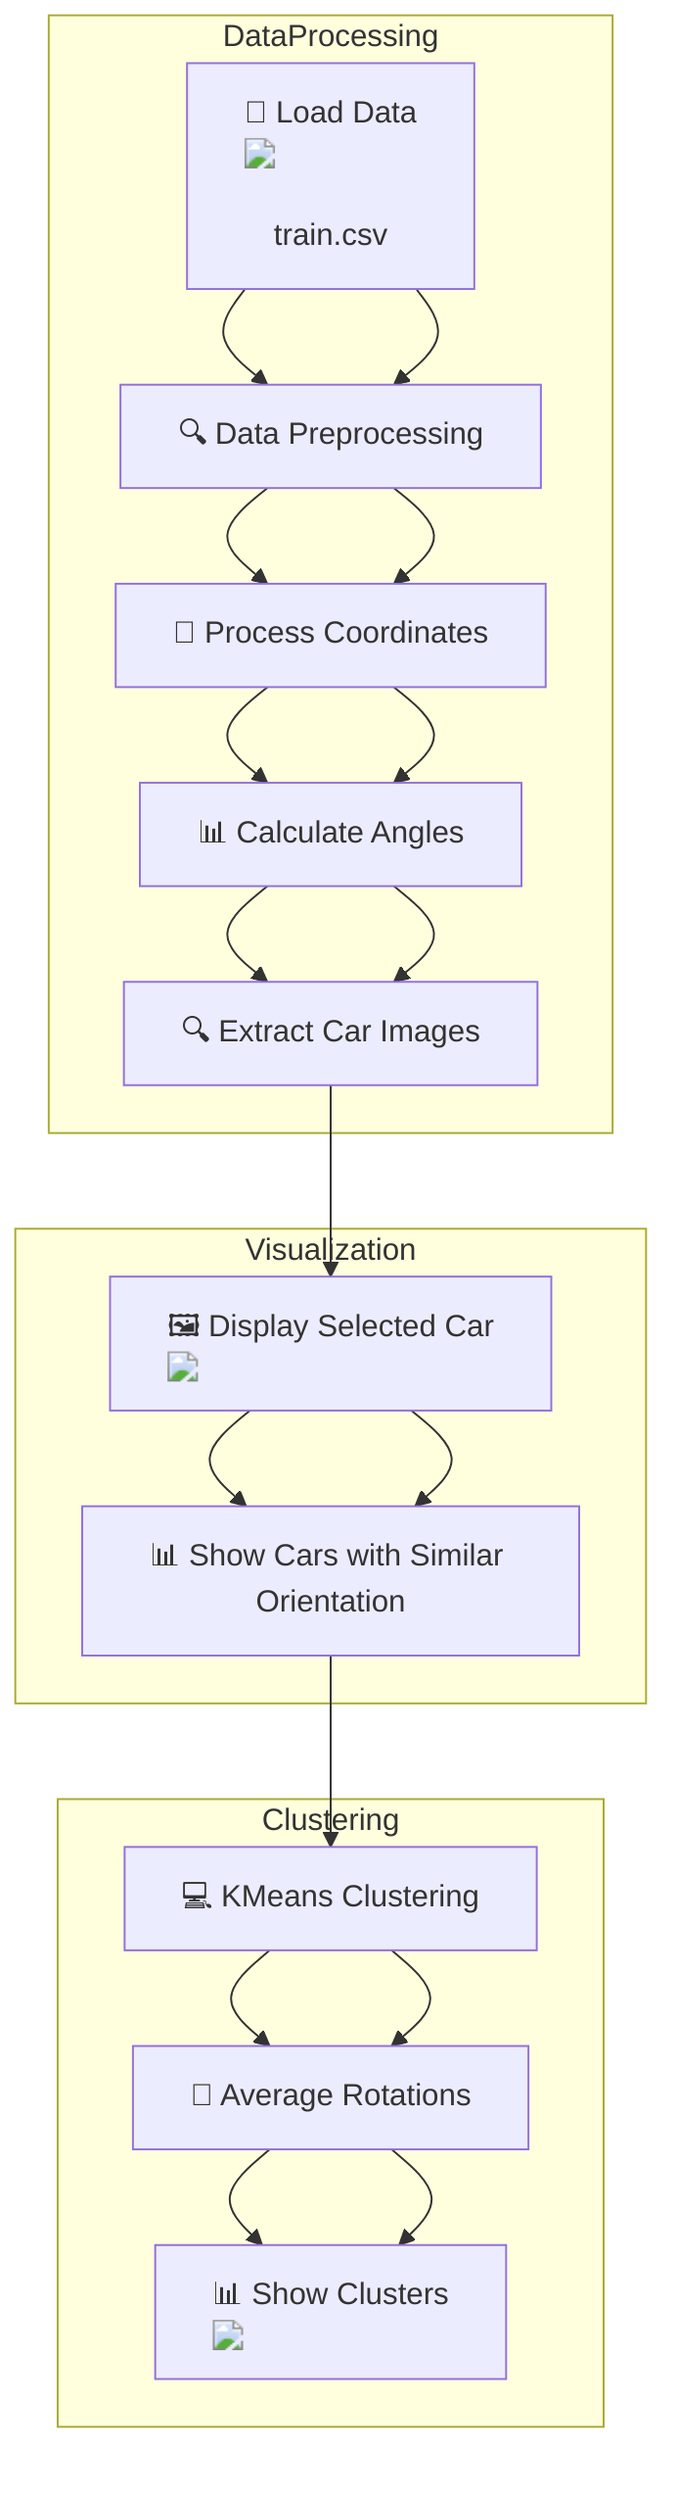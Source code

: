 flowchart TD
    A["📁 Load Data <img src='files/file.svg'/> <br/> train.csv"] --> B["🔍 Data Preprocessing"]
    B --> C["🔄 Process Coordinates"]
    C --> D["📊 Calculate Angles"]
    D --> E["🔍 Extract Car Images"]
    E --> F["🖼️ Display Selected Car <img src='dummy_plots/scatter_plot_template.svg'/>"]
    F --> G["📊 Show Cars with Similar Orientation"]
    G --> H["💻 KMeans Clustering"]
    H --> I["🔄 Average Rotations"]
    I --> J["📊 Show Clusters <img src='dummy_plots/boxplot_template.svg'/>"]
    
    %% Optional grouping for visualization clarity
    subgraph DataProcessing
        A --> B --> C --> D --> E
    end
    subgraph Visualization
        F --> G
    end
    subgraph Clustering
        H --> I --> J
    end